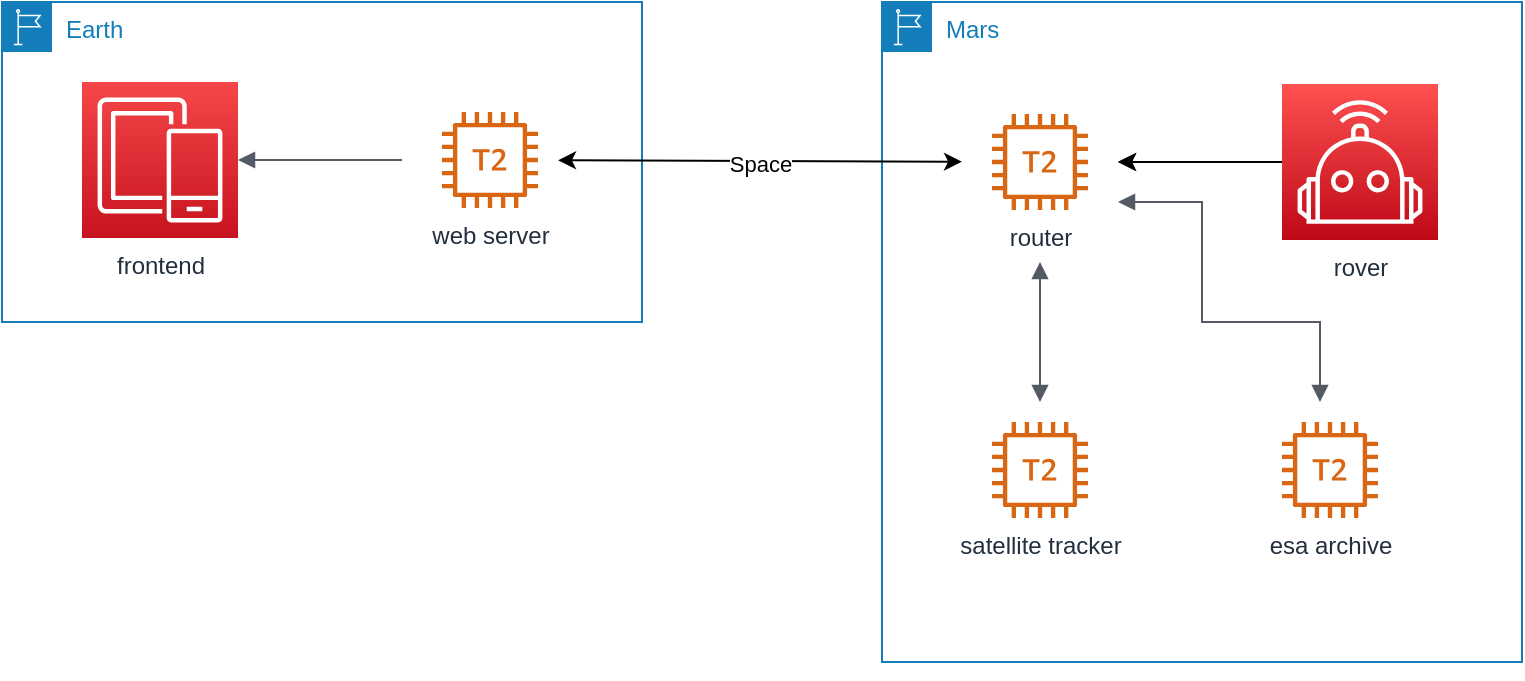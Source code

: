 <mxfile version="13.7.7" type="device"><diagram id="Pzb8OV8ewhtCuwdLsSI8" name="Page-1"><mxGraphModel dx="882" dy="541" grid="1" gridSize="10" guides="1" tooltips="1" connect="1" arrows="1" fold="1" page="1" pageScale="1" pageWidth="850" pageHeight="1100" math="0" shadow="0"><root><mxCell id="0"/><mxCell id="1" parent="0"/><mxCell id="LRZjIo1W72lsLluEdSOS-2" value="Mars" style="points=[[0,0],[0.25,0],[0.5,0],[0.75,0],[1,0],[1,0.25],[1,0.5],[1,0.75],[1,1],[0.75,1],[0.5,1],[0.25,1],[0,1],[0,0.75],[0,0.5],[0,0.25]];outlineConnect=0;gradientColor=none;html=1;whiteSpace=wrap;fontSize=12;fontStyle=0;shape=mxgraph.aws4.group;grIcon=mxgraph.aws4.group_region;strokeColor=#147EBA;fillColor=none;verticalAlign=top;align=left;spacingLeft=30;fontColor=#147EBA;dashed=0;" vertex="1" parent="1"><mxGeometry x="660" y="400" width="320" height="330" as="geometry"/></mxCell><mxCell id="LRZjIo1W72lsLluEdSOS-3" value="Earth" style="points=[[0,0],[0.25,0],[0.5,0],[0.75,0],[1,0],[1,0.25],[1,0.5],[1,0.75],[1,1],[0.75,1],[0.5,1],[0.25,1],[0,1],[0,0.75],[0,0.5],[0,0.25]];outlineConnect=0;gradientColor=none;html=1;whiteSpace=wrap;fontSize=12;fontStyle=0;shape=mxgraph.aws4.group;grIcon=mxgraph.aws4.group_region;strokeColor=#147EBA;fillColor=none;verticalAlign=top;align=left;spacingLeft=30;fontColor=#147EBA;dashed=0;" vertex="1" parent="1"><mxGeometry x="220" y="400" width="320" height="160" as="geometry"/></mxCell><mxCell id="LRZjIo1W72lsLluEdSOS-4" value="" style="edgeStyle=orthogonalEdgeStyle;rounded=0;orthogonalLoop=1;jettySize=auto;html=1;" edge="1" parent="1" source="LRZjIo1W72lsLluEdSOS-6"><mxGeometry relative="1" as="geometry"><mxPoint x="778" y="480" as="targetPoint"/></mxGeometry></mxCell><mxCell id="LRZjIo1W72lsLluEdSOS-5" value="" style="edgeStyle=orthogonalEdgeStyle;rounded=0;orthogonalLoop=1;jettySize=auto;html=1;" edge="1" parent="1" source="LRZjIo1W72lsLluEdSOS-6"><mxGeometry relative="1" as="geometry"><Array as="points"><mxPoint x="820" y="480"/><mxPoint x="820" y="480"/></Array><mxPoint x="778" y="480" as="targetPoint"/></mxGeometry></mxCell><mxCell id="LRZjIo1W72lsLluEdSOS-6" value="rover" style="outlineConnect=0;fontColor=#232F3E;gradientColor=#FE5151;gradientDirection=north;fillColor=#BE0917;strokeColor=#ffffff;dashed=0;verticalLabelPosition=bottom;verticalAlign=top;align=center;html=1;fontSize=12;fontStyle=0;aspect=fixed;shape=mxgraph.aws4.resourceIcon;resIcon=mxgraph.aws4.robotics;" vertex="1" parent="1"><mxGeometry x="860" y="441" width="78" height="78" as="geometry"/></mxCell><mxCell id="LRZjIo1W72lsLluEdSOS-7" value="frontend" style="outlineConnect=0;fontColor=#232F3E;gradientColor=#F54749;gradientDirection=north;fillColor=#C7131F;strokeColor=#ffffff;dashed=0;verticalLabelPosition=bottom;verticalAlign=top;align=center;html=1;fontSize=12;fontStyle=0;aspect=fixed;shape=mxgraph.aws4.resourceIcon;resIcon=mxgraph.aws4.mobile;" vertex="1" parent="1"><mxGeometry x="260" y="440" width="78" height="78" as="geometry"/></mxCell><mxCell id="LRZjIo1W72lsLluEdSOS-8" value="" style="endArrow=classic;startArrow=classic;html=1;" edge="1" parent="1"><mxGeometry width="50" height="50" relative="1" as="geometry"><mxPoint x="700" y="479.861" as="sourcePoint"/><mxPoint x="498" y="479.139" as="targetPoint"/></mxGeometry></mxCell><mxCell id="LRZjIo1W72lsLluEdSOS-9" value="Space" style="edgeLabel;html=1;align=center;verticalAlign=middle;resizable=0;points=[];" vertex="1" connectable="0" parent="LRZjIo1W72lsLluEdSOS-8"><mxGeometry y="1" relative="1" as="geometry"><mxPoint as="offset"/></mxGeometry></mxCell><mxCell id="LRZjIo1W72lsLluEdSOS-10" style="edgeStyle=orthogonalEdgeStyle;rounded=0;orthogonalLoop=1;jettySize=auto;html=1;exitX=0.5;exitY=1;exitDx=0;exitDy=0;" edge="1" parent="1" source="LRZjIo1W72lsLluEdSOS-2" target="LRZjIo1W72lsLluEdSOS-2"><mxGeometry relative="1" as="geometry"/></mxCell><mxCell id="LRZjIo1W72lsLluEdSOS-11" style="edgeStyle=orthogonalEdgeStyle;rounded=0;orthogonalLoop=1;jettySize=auto;html=1;exitX=0.5;exitY=1;exitDx=0;exitDy=0;" edge="1" parent="1" source="LRZjIo1W72lsLluEdSOS-2" target="LRZjIo1W72lsLluEdSOS-2"><mxGeometry relative="1" as="geometry"/></mxCell><mxCell id="LRZjIo1W72lsLluEdSOS-12" value="" style="edgeStyle=orthogonalEdgeStyle;html=1;endArrow=none;elbow=vertical;startArrow=block;startFill=1;strokeColor=#545B64;rounded=0;" edge="1" parent="1" source="LRZjIo1W72lsLluEdSOS-7"><mxGeometry width="100" relative="1" as="geometry"><mxPoint x="380" y="470" as="sourcePoint"/><mxPoint x="420" y="479" as="targetPoint"/></mxGeometry></mxCell><mxCell id="LRZjIo1W72lsLluEdSOS-14" value="" style="edgeStyle=orthogonalEdgeStyle;html=1;endArrow=block;elbow=vertical;startArrow=block;startFill=1;endFill=1;strokeColor=#545B64;rounded=0;" edge="1" parent="1"><mxGeometry width="100" relative="1" as="geometry"><mxPoint x="739" y="600" as="sourcePoint"/><mxPoint x="739" y="530" as="targetPoint"/><Array as="points"/></mxGeometry></mxCell><mxCell id="LRZjIo1W72lsLluEdSOS-15" value="" style="edgeStyle=orthogonalEdgeStyle;html=1;endArrow=block;elbow=vertical;startArrow=block;startFill=1;endFill=1;strokeColor=#545B64;rounded=0;" edge="1" parent="1"><mxGeometry width="100" relative="1" as="geometry"><mxPoint x="778" y="500" as="sourcePoint"/><mxPoint x="879" y="600" as="targetPoint"/><Array as="points"><mxPoint x="820" y="500"/><mxPoint x="820" y="560"/><mxPoint x="879" y="560"/></Array></mxGeometry></mxCell><mxCell id="LRZjIo1W72lsLluEdSOS-16" value="esa archive" style="outlineConnect=0;fontColor=#232F3E;gradientColor=none;fillColor=#D86613;strokeColor=none;dashed=0;verticalLabelPosition=bottom;verticalAlign=top;align=center;html=1;fontSize=12;fontStyle=0;aspect=fixed;pointerEvents=1;shape=mxgraph.aws4.t2_instance;" vertex="1" parent="1"><mxGeometry x="860" y="610" width="48" height="48" as="geometry"/></mxCell><mxCell id="LRZjIo1W72lsLluEdSOS-17" value="web server" style="outlineConnect=0;fontColor=#232F3E;gradientColor=none;fillColor=#D86613;strokeColor=none;dashed=0;verticalLabelPosition=bottom;verticalAlign=top;align=center;html=1;fontSize=12;fontStyle=0;aspect=fixed;pointerEvents=1;shape=mxgraph.aws4.t2_instance;" vertex="1" parent="1"><mxGeometry x="440" y="455" width="48" height="48" as="geometry"/></mxCell><mxCell id="LRZjIo1W72lsLluEdSOS-18" value="router" style="outlineConnect=0;fontColor=#232F3E;gradientColor=none;fillColor=#D86613;strokeColor=none;dashed=0;verticalLabelPosition=bottom;verticalAlign=top;align=center;html=1;fontSize=12;fontStyle=0;aspect=fixed;pointerEvents=1;shape=mxgraph.aws4.t2_instance;" vertex="1" parent="1"><mxGeometry x="715" y="456" width="48" height="48" as="geometry"/></mxCell><mxCell id="LRZjIo1W72lsLluEdSOS-19" value="satellite tracker" style="outlineConnect=0;fontColor=#232F3E;gradientColor=none;fillColor=#D86613;strokeColor=none;dashed=0;verticalLabelPosition=bottom;verticalAlign=top;align=center;html=1;fontSize=12;fontStyle=0;aspect=fixed;pointerEvents=1;shape=mxgraph.aws4.t2_instance;" vertex="1" parent="1"><mxGeometry x="715" y="610" width="48" height="48" as="geometry"/></mxCell></root></mxGraphModel></diagram></mxfile>